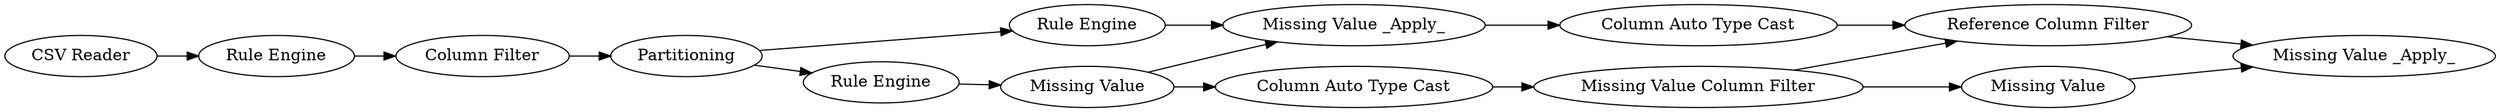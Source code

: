 digraph {
	"8616469605973591015_26" [label="Column Filter"]
	"4474423667777158123_76" [label="Column Auto Type Cast"]
	"4474423667777158123_87" [label="Rule Engine"]
	"4474423667777158123_88" [label="CSV Reader"]
	"8616469605973591015_24" [label=Partitioning]
	"4474423667777158123_79" [label="Missing Value"]
	"4474423667777158123_84" [label="Reference Column Filter"]
	"4474423667777158123_82" [label="Missing Value _Apply_"]
	"4474423667777158123_78" [label="Rule Engine"]
	"4474423667777158123_86" [label="Missing Value _Apply_"]
	"4474423667777158123_90" [label="Column Auto Type Cast"]
	"8616469605973591015_23" [label="Rule Engine"]
	"4474423667777158123_80" [label="Missing Value"]
	"4474423667777158123_77" [label="Missing Value Column Filter"]
	"4474423667777158123_84" -> "4474423667777158123_82"
	"8616469605973591015_24" -> "4474423667777158123_78"
	"4474423667777158123_88" -> "8616469605973591015_23"
	"4474423667777158123_77" -> "4474423667777158123_80"
	"4474423667777158123_76" -> "4474423667777158123_77"
	"4474423667777158123_78" -> "4474423667777158123_79"
	"4474423667777158123_79" -> "4474423667777158123_86"
	"4474423667777158123_80" -> "4474423667777158123_82"
	"4474423667777158123_86" -> "4474423667777158123_90"
	"4474423667777158123_90" -> "4474423667777158123_84"
	"8616469605973591015_26" -> "8616469605973591015_24"
	"8616469605973591015_23" -> "8616469605973591015_26"
	"4474423667777158123_79" -> "4474423667777158123_76"
	"4474423667777158123_77" -> "4474423667777158123_84"
	"4474423667777158123_87" -> "4474423667777158123_86"
	"8616469605973591015_24" -> "4474423667777158123_87"
	rankdir=LR
}
